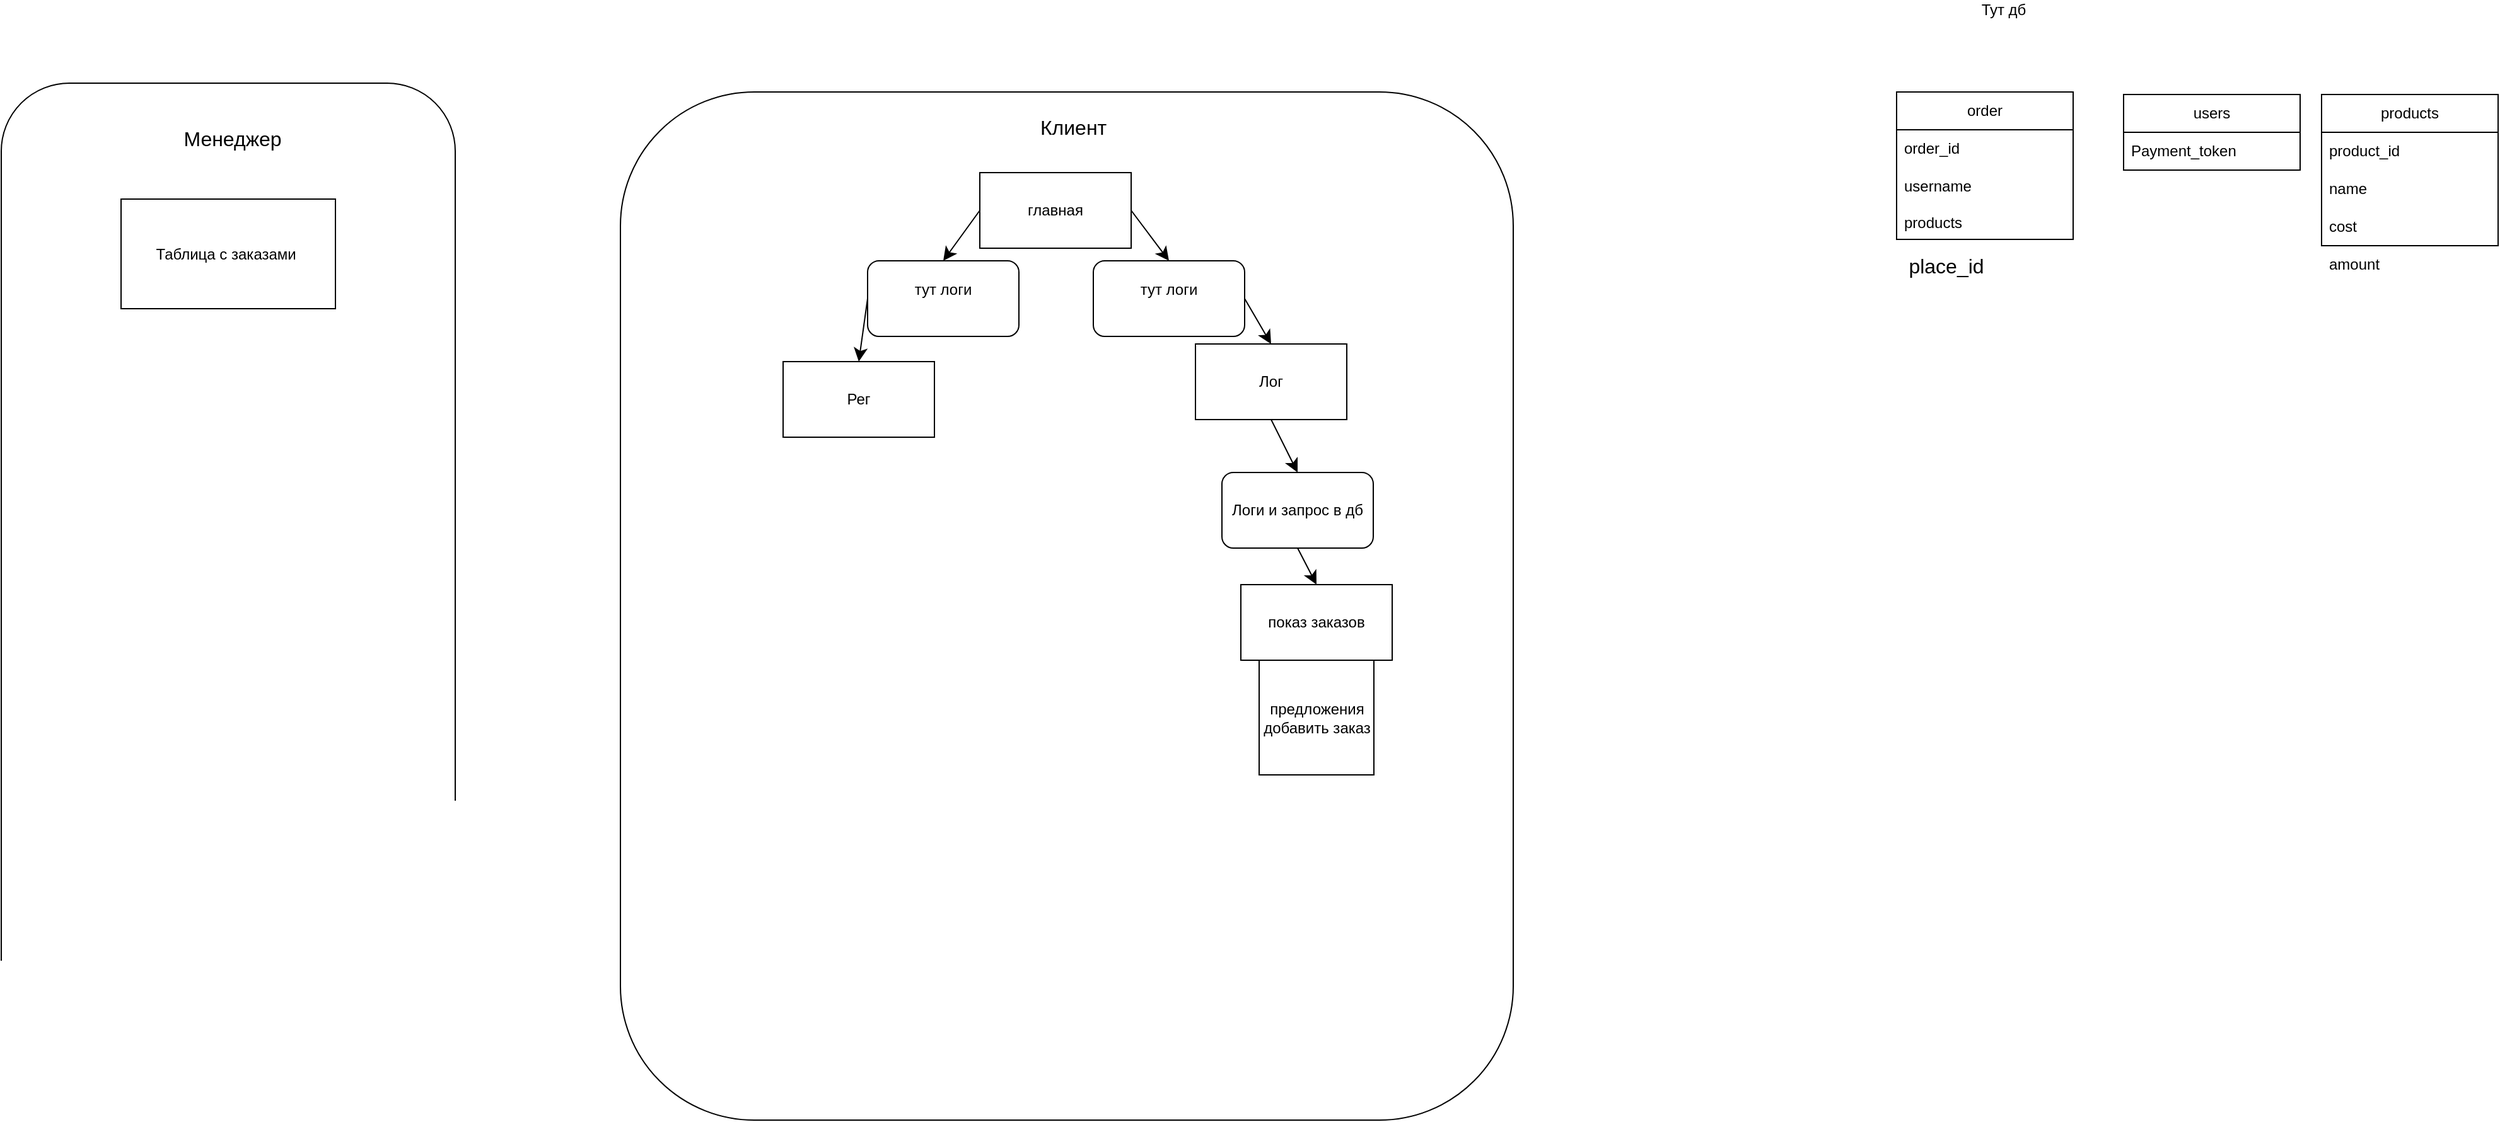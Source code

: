 <mxfile version="26.2.3">
  <diagram name="Страница — 1" id="76bo_cTdKxFD82bV4_EB">
    <mxGraphModel dx="1220" dy="1064" grid="0" gridSize="10" guides="1" tooltips="1" connect="1" arrows="1" fold="1" page="0" pageScale="1" pageWidth="827" pageHeight="1169" math="0" shadow="0">
      <root>
        <mxCell id="0" />
        <mxCell id="1" parent="0" />
        <mxCell id="NnkHstzrRsLDRzWp3D6d-5" value="" style="rounded=1;whiteSpace=wrap;html=1;" vertex="1" parent="1">
          <mxGeometry x="-86" y="-47" width="708" height="816" as="geometry" />
        </mxCell>
        <mxCell id="cx3Z5t4z99lbhJJ9GhjB-1" value="главная" style="rounded=0;whiteSpace=wrap;html=1;" parent="1" vertex="1">
          <mxGeometry x="199" y="17" width="120" height="60" as="geometry" />
        </mxCell>
        <mxCell id="cx3Z5t4z99lbhJJ9GhjB-2" value="Лог" style="rounded=0;whiteSpace=wrap;html=1;" parent="1" vertex="1">
          <mxGeometry x="370" y="153" width="120" height="60" as="geometry" />
        </mxCell>
        <mxCell id="cx3Z5t4z99lbhJJ9GhjB-3" value="Рег" style="rounded=0;whiteSpace=wrap;html=1;" parent="1" vertex="1">
          <mxGeometry x="43" y="167" width="120" height="60" as="geometry" />
        </mxCell>
        <mxCell id="cx3Z5t4z99lbhJJ9GhjB-8" value="" style="endArrow=classic;html=1;rounded=0;fontSize=12;startSize=8;endSize=8;curved=1;entryX=0.5;entryY=0;entryDx=0;entryDy=0;exitX=0;exitY=0.5;exitDx=0;exitDy=0;" parent="1" source="cx3Z5t4z99lbhJJ9GhjB-11" target="cx3Z5t4z99lbhJJ9GhjB-3" edge="1">
          <mxGeometry width="50" height="50" relative="1" as="geometry">
            <mxPoint x="116" y="90" as="sourcePoint" />
            <mxPoint x="166" y="40" as="targetPoint" />
          </mxGeometry>
        </mxCell>
        <mxCell id="cx3Z5t4z99lbhJJ9GhjB-9" value="" style="endArrow=classic;html=1;rounded=0;fontSize=12;startSize=8;endSize=8;curved=1;entryX=0.5;entryY=0;entryDx=0;entryDy=0;exitX=1;exitY=0.5;exitDx=0;exitDy=0;" parent="1" source="cx3Z5t4z99lbhJJ9GhjB-12" target="cx3Z5t4z99lbhJJ9GhjB-2" edge="1">
          <mxGeometry width="50" height="50" relative="1" as="geometry">
            <mxPoint x="168" y="224" as="sourcePoint" />
            <mxPoint x="218" y="174" as="targetPoint" />
          </mxGeometry>
        </mxCell>
        <mxCell id="cx3Z5t4z99lbhJJ9GhjB-13" value="показ заказов" style="rounded=0;whiteSpace=wrap;html=1;" parent="1" vertex="1">
          <mxGeometry x="406" y="344" width="120" height="60" as="geometry" />
        </mxCell>
        <mxCell id="cx3Z5t4z99lbhJJ9GhjB-15" value="предложения добавить заказ" style="whiteSpace=wrap;html=1;aspect=fixed;" parent="1" vertex="1">
          <mxGeometry x="420.5" y="404" width="91" height="91" as="geometry" />
        </mxCell>
        <mxCell id="cx3Z5t4z99lbhJJ9GhjB-16" value="" style="endArrow=classic;html=1;rounded=0;fontSize=12;startSize=8;endSize=8;curved=1;exitX=0.5;exitY=1;exitDx=0;exitDy=0;entryX=0.5;entryY=0;entryDx=0;entryDy=0;" parent="1" source="cx3Z5t4z99lbhJJ9GhjB-14" target="cx3Z5t4z99lbhJJ9GhjB-13" edge="1">
          <mxGeometry width="50" height="50" relative="1" as="geometry">
            <mxPoint x="508" y="258" as="sourcePoint" />
            <mxPoint x="558" y="208" as="targetPoint" />
          </mxGeometry>
        </mxCell>
        <mxCell id="cx3Z5t4z99lbhJJ9GhjB-18" value="order" style="swimlane;fontStyle=0;childLayout=stackLayout;horizontal=1;startSize=30;horizontalStack=0;resizeParent=1;resizeParentMax=0;resizeLast=0;collapsible=1;marginBottom=0;whiteSpace=wrap;html=1;" parent="1" vertex="1">
          <mxGeometry x="926" y="-47" width="140" height="117" as="geometry">
            <mxRectangle x="926" y="-47" width="63" height="30" as="alternateBounds" />
          </mxGeometry>
        </mxCell>
        <mxCell id="cx3Z5t4z99lbhJJ9GhjB-19" value="order_id" style="text;strokeColor=none;fillColor=none;align=left;verticalAlign=middle;spacingLeft=4;spacingRight=4;overflow=hidden;points=[[0,0.5],[1,0.5]];portConstraint=eastwest;rotatable=0;whiteSpace=wrap;html=1;" parent="cx3Z5t4z99lbhJJ9GhjB-18" vertex="1">
          <mxGeometry y="30" width="140" height="30" as="geometry" />
        </mxCell>
        <mxCell id="cx3Z5t4z99lbhJJ9GhjB-20" value="username" style="text;strokeColor=none;fillColor=none;align=left;verticalAlign=middle;spacingLeft=4;spacingRight=4;overflow=hidden;points=[[0,0.5],[1,0.5]];portConstraint=eastwest;rotatable=0;whiteSpace=wrap;html=1;" parent="cx3Z5t4z99lbhJJ9GhjB-18" vertex="1">
          <mxGeometry y="60" width="140" height="30" as="geometry" />
        </mxCell>
        <mxCell id="cx3Z5t4z99lbhJJ9GhjB-21" value="products" style="text;strokeColor=none;fillColor=none;align=left;verticalAlign=middle;spacingLeft=4;spacingRight=4;overflow=hidden;points=[[0,0.5],[1,0.5]];portConstraint=eastwest;rotatable=0;whiteSpace=wrap;html=1;" parent="cx3Z5t4z99lbhJJ9GhjB-18" vertex="1">
          <mxGeometry y="90" width="140" height="27" as="geometry" />
        </mxCell>
        <mxCell id="cx3Z5t4z99lbhJJ9GhjB-22" value="Тут дб&lt;div&gt;&lt;br&gt;&lt;/div&gt;" style="text;html=1;align=center;verticalAlign=middle;whiteSpace=wrap;rounded=0;" parent="1" vertex="1">
          <mxGeometry x="981" y="-120" width="60" height="30" as="geometry" />
        </mxCell>
        <mxCell id="DWacJJg4VQyoYq9Jz0QU-1" value="users" style="swimlane;fontStyle=0;childLayout=stackLayout;horizontal=1;startSize=30;horizontalStack=0;resizeParent=1;resizeParentMax=0;resizeLast=0;collapsible=1;marginBottom=0;whiteSpace=wrap;html=1;" parent="1" vertex="1">
          <mxGeometry x="1106" y="-45" width="140" height="60" as="geometry">
            <mxRectangle x="926" y="-47" width="63" height="30" as="alternateBounds" />
          </mxGeometry>
        </mxCell>
        <mxCell id="DWacJJg4VQyoYq9Jz0QU-3" value="Payment_token" style="text;strokeColor=none;fillColor=none;align=left;verticalAlign=middle;spacingLeft=4;spacingRight=4;overflow=hidden;points=[[0,0.5],[1,0.5]];portConstraint=eastwest;rotatable=0;whiteSpace=wrap;html=1;" parent="DWacJJg4VQyoYq9Jz0QU-1" vertex="1">
          <mxGeometry y="30" width="140" height="30" as="geometry" />
        </mxCell>
        <mxCell id="DWacJJg4VQyoYq9Jz0QU-11" value="products" style="swimlane;fontStyle=0;childLayout=stackLayout;horizontal=1;startSize=30;horizontalStack=0;resizeParent=1;resizeParentMax=0;resizeLast=0;collapsible=1;marginBottom=0;whiteSpace=wrap;html=1;" parent="1" vertex="1">
          <mxGeometry x="1263" y="-45" width="140" height="120" as="geometry">
            <mxRectangle x="926" y="-47" width="63" height="30" as="alternateBounds" />
          </mxGeometry>
        </mxCell>
        <mxCell id="DWacJJg4VQyoYq9Jz0QU-12" value="product_id" style="text;strokeColor=none;fillColor=none;align=left;verticalAlign=middle;spacingLeft=4;spacingRight=4;overflow=hidden;points=[[0,0.5],[1,0.5]];portConstraint=eastwest;rotatable=0;whiteSpace=wrap;html=1;" parent="DWacJJg4VQyoYq9Jz0QU-11" vertex="1">
          <mxGeometry y="30" width="140" height="30" as="geometry" />
        </mxCell>
        <mxCell id="DWacJJg4VQyoYq9Jz0QU-13" value="name" style="text;strokeColor=none;fillColor=none;align=left;verticalAlign=middle;spacingLeft=4;spacingRight=4;overflow=hidden;points=[[0,0.5],[1,0.5]];portConstraint=eastwest;rotatable=0;whiteSpace=wrap;html=1;" parent="DWacJJg4VQyoYq9Jz0QU-11" vertex="1">
          <mxGeometry y="60" width="140" height="30" as="geometry" />
        </mxCell>
        <mxCell id="DWacJJg4VQyoYq9Jz0QU-14" value="cost" style="text;strokeColor=none;fillColor=none;align=left;verticalAlign=middle;spacingLeft=4;spacingRight=4;overflow=hidden;points=[[0,0.5],[1,0.5]];portConstraint=eastwest;rotatable=0;whiteSpace=wrap;html=1;" parent="DWacJJg4VQyoYq9Jz0QU-11" vertex="1">
          <mxGeometry y="90" width="140" height="30" as="geometry" />
        </mxCell>
        <mxCell id="DWacJJg4VQyoYq9Jz0QU-15" value="amount" style="text;strokeColor=none;fillColor=none;align=left;verticalAlign=middle;spacingLeft=4;spacingRight=4;overflow=hidden;points=[[0,0.5],[1,0.5]];portConstraint=eastwest;rotatable=0;whiteSpace=wrap;html=1;" parent="1" vertex="1">
          <mxGeometry x="1263" y="75" width="140" height="30" as="geometry" />
        </mxCell>
        <mxCell id="NnkHstzrRsLDRzWp3D6d-1" value="" style="endArrow=classic;html=1;rounded=0;fontSize=12;startSize=8;endSize=8;curved=1;exitX=0.5;exitY=1;exitDx=0;exitDy=0;entryX=0.5;entryY=0;entryDx=0;entryDy=0;" edge="1" parent="1" source="cx3Z5t4z99lbhJJ9GhjB-2" target="cx3Z5t4z99lbhJJ9GhjB-14">
          <mxGeometry width="50" height="50" relative="1" as="geometry">
            <mxPoint x="389" y="223" as="sourcePoint" />
            <mxPoint x="444" y="343" as="targetPoint" />
          </mxGeometry>
        </mxCell>
        <mxCell id="cx3Z5t4z99lbhJJ9GhjB-14" value="Логи и запрос в дб" style="rounded=1;whiteSpace=wrap;html=1;" parent="1" vertex="1">
          <mxGeometry x="391" y="255" width="120" height="60" as="geometry" />
        </mxCell>
        <mxCell id="NnkHstzrRsLDRzWp3D6d-2" value="" style="endArrow=classic;html=1;rounded=0;fontSize=12;startSize=8;endSize=8;curved=1;entryX=0.5;entryY=0;entryDx=0;entryDy=0;exitX=1;exitY=0.5;exitDx=0;exitDy=0;" edge="1" parent="1" source="cx3Z5t4z99lbhJJ9GhjB-1" target="cx3Z5t4z99lbhJJ9GhjB-12">
          <mxGeometry width="50" height="50" relative="1" as="geometry">
            <mxPoint x="319" y="47" as="sourcePoint" />
            <mxPoint x="389" y="163" as="targetPoint" />
          </mxGeometry>
        </mxCell>
        <mxCell id="cx3Z5t4z99lbhJJ9GhjB-12" value="тут логи&lt;div&gt;&lt;br&gt;&lt;/div&gt;" style="rounded=1;whiteSpace=wrap;html=1;" parent="1" vertex="1">
          <mxGeometry x="289" y="87" width="120" height="60" as="geometry" />
        </mxCell>
        <mxCell id="NnkHstzrRsLDRzWp3D6d-3" value="" style="endArrow=classic;html=1;rounded=0;fontSize=12;startSize=8;endSize=8;curved=1;entryX=0.5;entryY=0;entryDx=0;entryDy=0;exitX=0;exitY=0.5;exitDx=0;exitDy=0;" edge="1" parent="1" source="cx3Z5t4z99lbhJJ9GhjB-1" target="cx3Z5t4z99lbhJJ9GhjB-11">
          <mxGeometry width="50" height="50" relative="1" as="geometry">
            <mxPoint x="199" y="47" as="sourcePoint" />
            <mxPoint x="143" y="163" as="targetPoint" />
          </mxGeometry>
        </mxCell>
        <mxCell id="cx3Z5t4z99lbhJJ9GhjB-11" value="тут логи&lt;div&gt;&lt;br&gt;&lt;/div&gt;" style="rounded=1;whiteSpace=wrap;html=1;" parent="1" vertex="1">
          <mxGeometry x="110" y="87" width="120" height="60" as="geometry" />
        </mxCell>
        <mxCell id="NnkHstzrRsLDRzWp3D6d-6" value="Клиент&amp;nbsp;" style="text;html=1;align=center;verticalAlign=middle;resizable=0;points=[];autosize=1;strokeColor=none;fillColor=none;fontSize=16;" vertex="1" parent="1">
          <mxGeometry x="236" y="-35" width="77" height="31" as="geometry" />
        </mxCell>
        <mxCell id="NnkHstzrRsLDRzWp3D6d-10" value="" style="group" vertex="1" connectable="0" parent="1">
          <mxGeometry x="-574" y="-54" width="360" height="807" as="geometry" />
        </mxCell>
        <mxCell id="NnkHstzrRsLDRzWp3D6d-7" value="" style="rounded=1;whiteSpace=wrap;html=1;" vertex="1" parent="NnkHstzrRsLDRzWp3D6d-10">
          <mxGeometry x="-3" width="360" height="807" as="geometry" />
        </mxCell>
        <mxCell id="NnkHstzrRsLDRzWp3D6d-9" value="Таблица с заказами&amp;nbsp;" style="whiteSpace=wrap;html=1;" vertex="1" parent="NnkHstzrRsLDRzWp3D6d-10">
          <mxGeometry x="92" y="92" width="170" height="87" as="geometry" />
        </mxCell>
        <mxCell id="NnkHstzrRsLDRzWp3D6d-8" value="Менеджер" style="text;html=1;align=center;verticalAlign=middle;resizable=0;points=[];autosize=1;strokeColor=none;fillColor=none;fontSize=16;" vertex="1" parent="NnkHstzrRsLDRzWp3D6d-10">
          <mxGeometry x="131" y="28" width="98" height="31" as="geometry" />
        </mxCell>
        <mxCell id="NnkHstzrRsLDRzWp3D6d-11" value="place_id" style="text;html=1;align=center;verticalAlign=middle;resizable=0;points=[];autosize=1;strokeColor=none;fillColor=none;fontSize=16;" vertex="1" parent="1">
          <mxGeometry x="926" y="75" width="78" height="31" as="geometry" />
        </mxCell>
      </root>
    </mxGraphModel>
  </diagram>
</mxfile>
